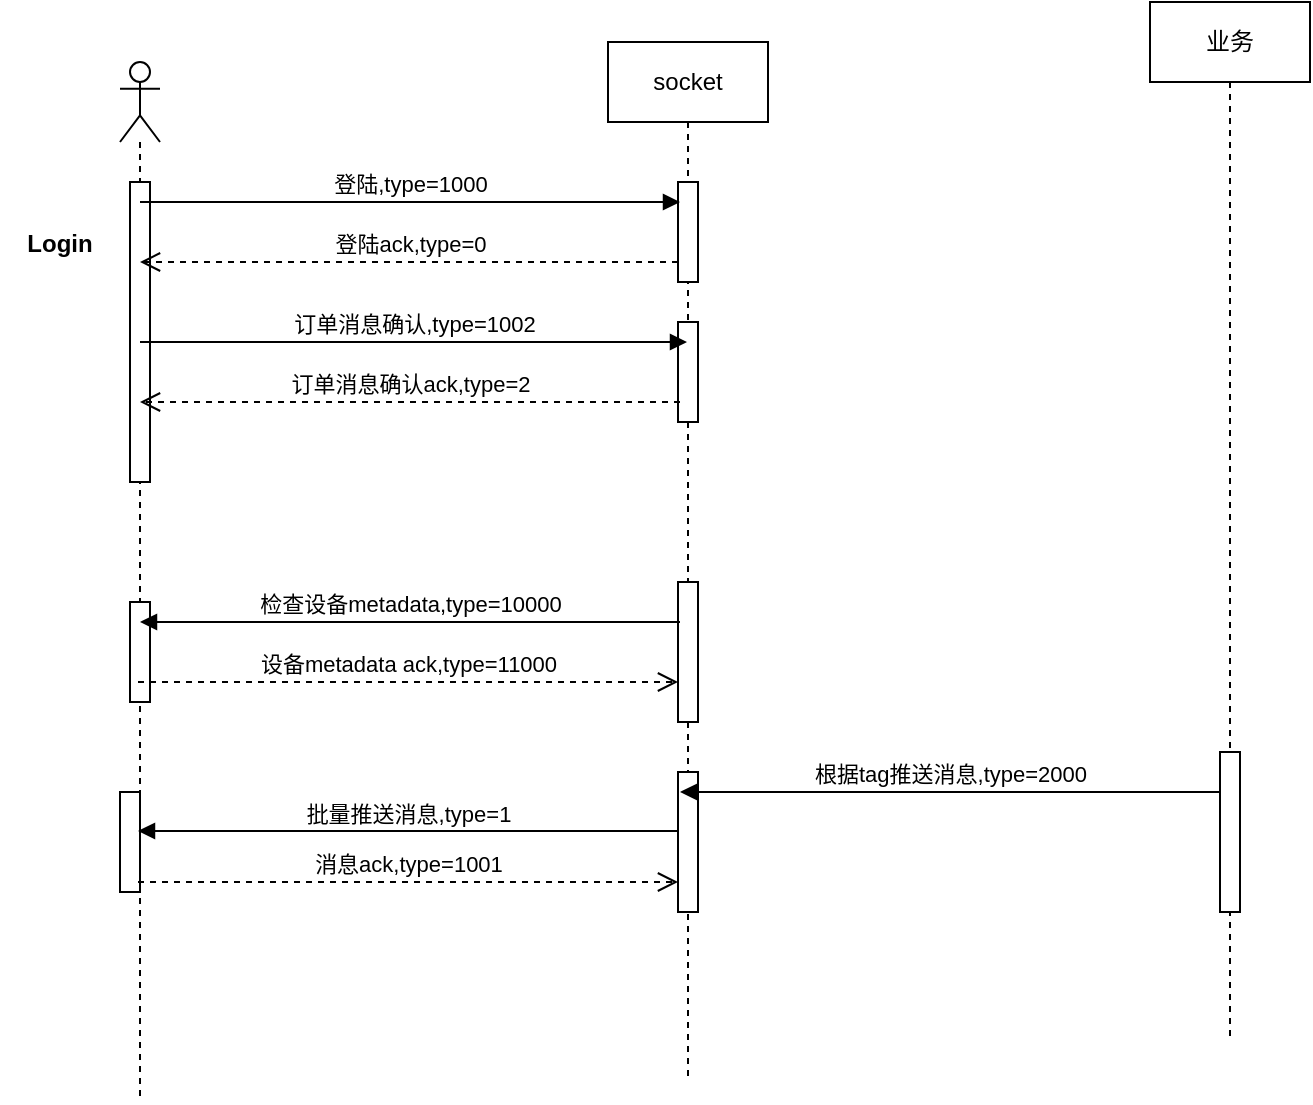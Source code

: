 <mxfile version="15.5.0" type="github">
  <diagram id="u2K2a41_FbK_gd5UJ9MQ" name="第 1 页">
    <mxGraphModel dx="946" dy="611" grid="1" gridSize="10" guides="1" tooltips="1" connect="1" arrows="1" fold="1" page="1" pageScale="1" pageWidth="827" pageHeight="1169" math="0" shadow="0">
      <root>
        <mxCell id="0" />
        <mxCell id="1" parent="0" />
        <mxCell id="fWgnBqBeFm6BdaobPLhp-2" value="socket" style="shape=umlLifeline;perimeter=lifelinePerimeter;whiteSpace=wrap;html=1;container=1;collapsible=0;recursiveResize=0;outlineConnect=0;" parent="1" vertex="1">
          <mxGeometry x="334" y="90" width="80" height="520" as="geometry" />
        </mxCell>
        <mxCell id="fWgnBqBeFm6BdaobPLhp-8" value="" style="html=1;points=[];perimeter=orthogonalPerimeter;" parent="1" vertex="1">
          <mxGeometry x="369" y="160" width="10" height="50" as="geometry" />
        </mxCell>
        <mxCell id="fWgnBqBeFm6BdaobPLhp-1" value="" style="shape=umlLifeline;participant=umlActor;perimeter=lifelinePerimeter;whiteSpace=wrap;html=1;container=1;collapsible=0;recursiveResize=0;verticalAlign=top;spacingTop=36;outlineConnect=0;" parent="1" vertex="1">
          <mxGeometry x="90" y="100" width="20" height="520" as="geometry" />
        </mxCell>
        <mxCell id="fWgnBqBeFm6BdaobPLhp-5" value="" style="html=1;points=[];perimeter=orthogonalPerimeter;" parent="fWgnBqBeFm6BdaobPLhp-1" vertex="1">
          <mxGeometry x="5" y="60" width="10" height="150" as="geometry" />
        </mxCell>
        <mxCell id="fWgnBqBeFm6BdaobPLhp-7" value="登陆,type=1000" style="html=1;verticalAlign=bottom;endArrow=block;entryX=0.1;entryY=0.2;entryDx=0;entryDy=0;entryPerimeter=0;" parent="fWgnBqBeFm6BdaobPLhp-1" target="fWgnBqBeFm6BdaobPLhp-8" edge="1">
          <mxGeometry width="80" relative="1" as="geometry">
            <mxPoint x="10" y="70" as="sourcePoint" />
            <mxPoint x="160" y="70" as="targetPoint" />
          </mxGeometry>
        </mxCell>
        <mxCell id="fWgnBqBeFm6BdaobPLhp-4" value="业务" style="shape=umlLifeline;perimeter=lifelinePerimeter;whiteSpace=wrap;html=1;container=1;collapsible=0;recursiveResize=0;outlineConnect=0;" parent="1" vertex="1">
          <mxGeometry x="605" y="70" width="80" height="520" as="geometry" />
        </mxCell>
        <mxCell id="fWgnBqBeFm6BdaobPLhp-6" value="Login" style="text;align=center;fontStyle=1;verticalAlign=middle;spacingLeft=3;spacingRight=3;strokeColor=none;rotatable=0;points=[[0,0.5],[1,0.5]];portConstraint=eastwest;" parent="1" vertex="1">
          <mxGeometry x="30" y="180" width="60" height="20" as="geometry" />
        </mxCell>
        <mxCell id="fWgnBqBeFm6BdaobPLhp-9" value="登陆ack,type=0" style="html=1;verticalAlign=bottom;endArrow=open;dashed=1;endSize=8;" parent="1" source="fWgnBqBeFm6BdaobPLhp-8" edge="1">
          <mxGeometry relative="1" as="geometry">
            <mxPoint x="250" y="200" as="sourcePoint" />
            <mxPoint x="100" y="200" as="targetPoint" />
          </mxGeometry>
        </mxCell>
        <mxCell id="fWgnBqBeFm6BdaobPLhp-11" value="" style="html=1;points=[];perimeter=orthogonalPerimeter;" parent="1" vertex="1">
          <mxGeometry x="369" y="230" width="10" height="50" as="geometry" />
        </mxCell>
        <mxCell id="fWgnBqBeFm6BdaobPLhp-12" value="订单消息确认,type=1002" style="html=1;verticalAlign=bottom;endArrow=block;" parent="1" target="fWgnBqBeFm6BdaobPLhp-2" edge="1">
          <mxGeometry width="80" relative="1" as="geometry">
            <mxPoint x="100" y="240" as="sourcePoint" />
            <mxPoint x="250" y="240" as="targetPoint" />
          </mxGeometry>
        </mxCell>
        <mxCell id="fWgnBqBeFm6BdaobPLhp-15" value="订单消息确认ack,type=2" style="html=1;verticalAlign=bottom;endArrow=open;dashed=1;endSize=8;exitX=0.1;exitY=0.8;exitDx=0;exitDy=0;exitPerimeter=0;" parent="1" source="fWgnBqBeFm6BdaobPLhp-11" edge="1">
          <mxGeometry relative="1" as="geometry">
            <mxPoint x="250" y="270" as="sourcePoint" />
            <mxPoint x="100" y="270" as="targetPoint" />
          </mxGeometry>
        </mxCell>
        <mxCell id="fWgnBqBeFm6BdaobPLhp-16" value="" style="html=1;points=[];perimeter=orthogonalPerimeter;" parent="1" vertex="1">
          <mxGeometry x="369" y="360" width="10" height="70" as="geometry" />
        </mxCell>
        <mxCell id="fWgnBqBeFm6BdaobPLhp-17" value="" style="html=1;points=[];perimeter=orthogonalPerimeter;" parent="1" vertex="1">
          <mxGeometry x="95" y="370" width="10" height="50" as="geometry" />
        </mxCell>
        <mxCell id="fWgnBqBeFm6BdaobPLhp-18" value="检查设备metadata,type=10000" style="html=1;verticalAlign=bottom;endArrow=block;" parent="1" edge="1">
          <mxGeometry width="80" relative="1" as="geometry">
            <mxPoint x="370" y="380" as="sourcePoint" />
            <mxPoint x="100" y="380" as="targetPoint" />
          </mxGeometry>
        </mxCell>
        <mxCell id="fWgnBqBeFm6BdaobPLhp-19" value="设备metadata ack,type=11000" style="html=1;verticalAlign=bottom;endArrow=open;dashed=1;endSize=8;exitX=0.1;exitY=0.8;exitDx=0;exitDy=0;exitPerimeter=0;" parent="1" edge="1">
          <mxGeometry relative="1" as="geometry">
            <mxPoint x="99" y="410" as="sourcePoint" />
            <mxPoint x="369" y="410" as="targetPoint" />
          </mxGeometry>
        </mxCell>
        <mxCell id="fWgnBqBeFm6BdaobPLhp-20" value="" style="html=1;points=[];perimeter=orthogonalPerimeter;" parent="1" vertex="1">
          <mxGeometry x="640" y="445" width="10" height="80" as="geometry" />
        </mxCell>
        <mxCell id="fWgnBqBeFm6BdaobPLhp-21" value="" style="html=1;points=[];perimeter=orthogonalPerimeter;" parent="1" vertex="1">
          <mxGeometry x="369" y="455" width="10" height="70" as="geometry" />
        </mxCell>
        <mxCell id="fWgnBqBeFm6BdaobPLhp-22" value="" style="html=1;points=[];perimeter=orthogonalPerimeter;" parent="1" vertex="1">
          <mxGeometry x="90" y="465" width="10" height="50" as="geometry" />
        </mxCell>
        <mxCell id="fWgnBqBeFm6BdaobPLhp-23" value="根据tag推送消息,type=2000" style="html=1;verticalAlign=bottom;endArrow=block;" parent="1" edge="1">
          <mxGeometry width="80" relative="1" as="geometry">
            <mxPoint x="640" y="465" as="sourcePoint" />
            <mxPoint x="370" y="465" as="targetPoint" />
          </mxGeometry>
        </mxCell>
        <mxCell id="fWgnBqBeFm6BdaobPLhp-24" value="批量推送消息,type=1" style="html=1;verticalAlign=bottom;endArrow=block;" parent="1" edge="1">
          <mxGeometry width="80" relative="1" as="geometry">
            <mxPoint x="369" y="484.5" as="sourcePoint" />
            <mxPoint x="99" y="484.5" as="targetPoint" />
          </mxGeometry>
        </mxCell>
        <mxCell id="fWgnBqBeFm6BdaobPLhp-25" value="消息ack,type=1001" style="html=1;verticalAlign=bottom;endArrow=open;dashed=1;endSize=8;exitX=0.1;exitY=0.8;exitDx=0;exitDy=0;exitPerimeter=0;" parent="1" edge="1">
          <mxGeometry relative="1" as="geometry">
            <mxPoint x="99" y="510" as="sourcePoint" />
            <mxPoint x="369" y="510" as="targetPoint" />
          </mxGeometry>
        </mxCell>
      </root>
    </mxGraphModel>
  </diagram>
</mxfile>
